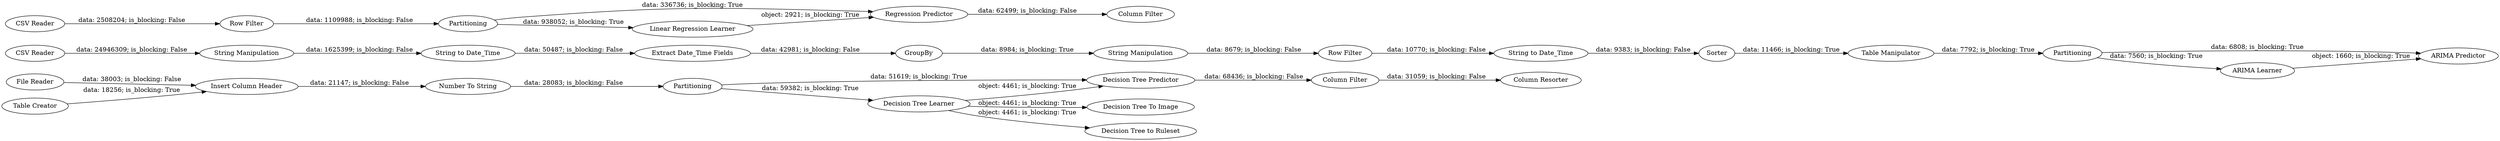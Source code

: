 digraph {
	"-4764039254012943799_10" [label=Partitioning]
	"-4764039254012943799_32" [label="ARIMA Predictor"]
	"-4956942592006945519_23" [label=GroupBy]
	"-4764039254012943799_13" [label="Decision Tree Predictor"]
	"-4956942592006945519_24" [label="String Manipulation"]
	"-4764039254012943799_7" [label="File Reader"]
	"-4956942592006945519_29" [label="Table Manipulator"]
	"-4956942592006945519_27" [label="String to Date_Time"]
	"-4764039254012943799_8" [label="Table Creator"]
	"-4764039254012943799_31" [label=Partitioning]
	"-4764039254012943799_5" [label="Regression Predictor"]
	"-4764039254012943799_4" [label="Linear Regression Learner"]
	"-4764039254012943799_15" [label="Column Resorter"]
	"-4764039254012943799_33" [label="ARIMA Learner"]
	"-4764039254012943799_16" [label="Decision Tree To Image"]
	"-4764039254012943799_1" [label="CSV Reader"]
	"-4764039254012943799_6" [label="Column Filter"]
	"-4956942592006945519_21" [label="String Manipulation"]
	"-4764039254012943799_9" [label="Insert Column Header"]
	"-4956942592006945519_19" [label="String to Date_Time"]
	"-4764039254012943799_2" [label="Row Filter"]
	"-4764039254012943799_12" [label="Number To String"]
	"-4764039254012943799_17" [label="Decision Tree to Ruleset"]
	"-4764039254012943799_11" [label="Decision Tree Learner"]
	"-4764039254012943799_18" [label="CSV Reader"]
	"-4764039254012943799_14" [label="Column Filter"]
	"-4956942592006945519_28" [label=Sorter]
	"-4956942592006945519_22" [label="Extract Date_Time Fields"]
	"-4764039254012943799_3" [label=Partitioning]
	"-4956942592006945519_25" [label="Row Filter"]
	"-4764039254012943799_7" -> "-4764039254012943799_9" [label="data: 38003; is_blocking: False"]
	"-4764039254012943799_3" -> "-4764039254012943799_4" [label="data: 938052; is_blocking: True"]
	"-4764039254012943799_31" -> "-4764039254012943799_33" [label="data: 7560; is_blocking: True"]
	"-4764039254012943799_18" -> "-4956942592006945519_21" [label="data: 24946309; is_blocking: False"]
	"-4764039254012943799_11" -> "-4764039254012943799_17" [label="object: 4461; is_blocking: True"]
	"-4956942592006945519_21" -> "-4956942592006945519_19" [label="data: 1625399; is_blocking: False"]
	"-4956942592006945519_25" -> "-4956942592006945519_27" [label="data: 10770; is_blocking: False"]
	"-4956942592006945519_22" -> "-4956942592006945519_23" [label="data: 42981; is_blocking: False"]
	"-4956942592006945519_19" -> "-4956942592006945519_22" [label="data: 50487; is_blocking: False"]
	"-4764039254012943799_9" -> "-4764039254012943799_12" [label="data: 21147; is_blocking: False"]
	"-4764039254012943799_3" -> "-4764039254012943799_5" [label="data: 336736; is_blocking: True"]
	"-4764039254012943799_5" -> "-4764039254012943799_6" [label="data: 62499; is_blocking: False"]
	"-4764039254012943799_1" -> "-4764039254012943799_2" [label="data: 2508204; is_blocking: False"]
	"-4764039254012943799_10" -> "-4764039254012943799_13" [label="data: 51619; is_blocking: True"]
	"-4764039254012943799_2" -> "-4764039254012943799_3" [label="data: 1109988; is_blocking: False"]
	"-4956942592006945519_28" -> "-4956942592006945519_29" [label="data: 11466; is_blocking: True"]
	"-4764039254012943799_11" -> "-4764039254012943799_13" [label="object: 4461; is_blocking: True"]
	"-4956942592006945519_24" -> "-4956942592006945519_25" [label="data: 8679; is_blocking: False"]
	"-4764039254012943799_13" -> "-4764039254012943799_14" [label="data: 68436; is_blocking: False"]
	"-4764039254012943799_10" -> "-4764039254012943799_11" [label="data: 59382; is_blocking: True"]
	"-4956942592006945519_29" -> "-4764039254012943799_31" [label="data: 7792; is_blocking: True"]
	"-4956942592006945519_23" -> "-4956942592006945519_24" [label="data: 8984; is_blocking: True"]
	"-4764039254012943799_31" -> "-4764039254012943799_32" [label="data: 6808; is_blocking: True"]
	"-4764039254012943799_8" -> "-4764039254012943799_9" [label="data: 18256; is_blocking: True"]
	"-4764039254012943799_33" -> "-4764039254012943799_32" [label="object: 1660; is_blocking: True"]
	"-4764039254012943799_4" -> "-4764039254012943799_5" [label="object: 2921; is_blocking: True"]
	"-4764039254012943799_12" -> "-4764039254012943799_10" [label="data: 28083; is_blocking: False"]
	"-4764039254012943799_11" -> "-4764039254012943799_16" [label="object: 4461; is_blocking: True"]
	"-4764039254012943799_14" -> "-4764039254012943799_15" [label="data: 31059; is_blocking: False"]
	"-4956942592006945519_27" -> "-4956942592006945519_28" [label="data: 9383; is_blocking: False"]
	rankdir=LR
}
